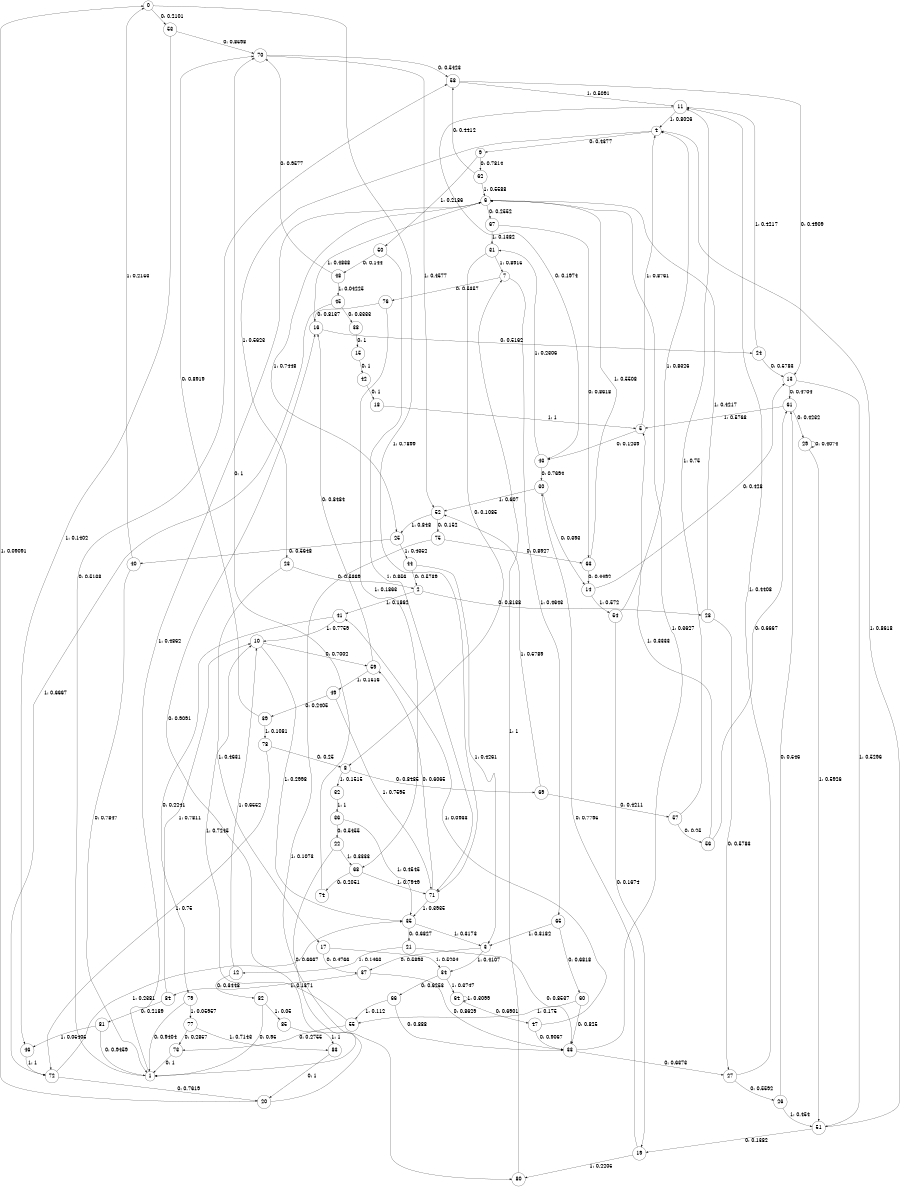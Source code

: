 digraph "ch5faceL10" {
size = "6,8.5";
ratio = "fill";
node [shape = circle];
node [fontsize = 24];
edge [fontsize = 24];
0 -> 53 [label = "0: 0.2101   "];
0 -> 71 [label = "1: 0.7899   "];
1 -> 58 [label = "0: 0.5138   "];
1 -> 6 [label = "1: 0.4862   "];
2 -> 28 [label = "0: 0.8138   "];
2 -> 41 [label = "1: 0.1862   "];
3 -> 37 [label = "0: 0.5893   "];
3 -> 34 [label = "1: 0.4107   "];
4 -> 9 [label = "0: 0.4377   "];
4 -> 23 [label = "1: 0.5623   "];
5 -> 43 [label = "0: 0.1239   "];
5 -> 4 [label = "1: 0.8761   "];
6 -> 67 [label = "0: 0.2552   "];
6 -> 25 [label = "1: 0.7448   "];
7 -> 76 [label = "0: 0.5357   "];
7 -> 65 [label = "1: 0.4643   "];
8 -> 69 [label = "0: 0.8485   "];
8 -> 32 [label = "1: 0.1515   "];
9 -> 62 [label = "0: 0.7814   "];
9 -> 50 [label = "1: 0.2186   "];
10 -> 59 [label = "0: 0.7002   "];
10 -> 35 [label = "1: 0.2998   "];
11 -> 43 [label = "0: 0.1974   "];
11 -> 4 [label = "1: 0.8026   "];
12 -> 82 [label = "0: 0.3448   "];
12 -> 10 [label = "1: 0.6552   "];
13 -> 61 [label = "0: 0.4704   "];
13 -> 51 [label = "1: 0.5296   "];
14 -> 13 [label = "0: 0.428    "];
14 -> 54 [label = "1: 0.572    "];
15 -> 42 [label = "0: 1        "];
16 -> 24 [label = "0: 0.5162   "];
16 -> 6 [label = "1: 0.4838   "];
17 -> 37 [label = "0: 0.4766   "];
17 -> 34 [label = "1: 0.5234   "];
18 -> 5 [label = "1: 1        "];
19 -> 30 [label = "0: 0.7795   "];
19 -> 80 [label = "1: 0.2205   "];
20 -> 16 [label = "0: 0.9091   "];
20 -> 0 [label = "1: 0.09091  "];
21 -> 33 [label = "0: 0.8537   "];
21 -> 12 [label = "1: 0.1463   "];
22 -> 1 [label = "0: 0.6667   "];
22 -> 68 [label = "1: 0.3333   "];
23 -> 2 [label = "0: 0.5369   "];
23 -> 17 [label = "1: 0.4631   "];
24 -> 13 [label = "0: 0.5783   "];
24 -> 11 [label = "1: 0.4217   "];
25 -> 40 [label = "0: 0.5648   "];
25 -> 44 [label = "1: 0.4352   "];
26 -> 61 [label = "0: 0.546    "];
26 -> 51 [label = "1: 0.454    "];
27 -> 26 [label = "0: 0.5592   "];
27 -> 11 [label = "1: 0.4408   "];
28 -> 27 [label = "0: 0.5783   "];
28 -> 6 [label = "1: 0.4217   "];
29 -> 29 [label = "0: 0.4074   "];
29 -> 51 [label = "1: 0.5926   "];
30 -> 14 [label = "0: 0.393    "];
30 -> 52 [label = "1: 0.607    "];
31 -> 8 [label = "0: 0.1085   "];
31 -> 7 [label = "1: 0.8915   "];
32 -> 36 [label = "1: 1        "];
33 -> 27 [label = "0: 0.6373   "];
33 -> 6 [label = "1: 0.3627   "];
34 -> 66 [label = "0: 0.6253   "];
34 -> 64 [label = "1: 0.3747   "];
35 -> 21 [label = "0: 0.6827   "];
35 -> 3 [label = "1: 0.3173   "];
36 -> 22 [label = "0: 0.5455   "];
36 -> 35 [label = "1: 0.4545   "];
37 -> 33 [label = "0: 0.8629   "];
37 -> 84 [label = "1: 0.1371   "];
38 -> 15 [label = "0: 1        "];
39 -> 70 [label = "0: 0.8919   "];
39 -> 78 [label = "1: 0.1081   "];
40 -> 1 [label = "0: 0.7847   "];
40 -> 0 [label = "1: 0.2153   "];
41 -> 79 [label = "0: 0.2241   "];
41 -> 10 [label = "1: 0.7759   "];
42 -> 18 [label = "0: 1        "];
43 -> 30 [label = "0: 0.7694   "];
43 -> 31 [label = "1: 0.2306   "];
44 -> 2 [label = "0: 0.5739   "];
44 -> 3 [label = "1: 0.4261   "];
45 -> 38 [label = "0: 0.3333   "];
45 -> 72 [label = "1: 0.6667   "];
46 -> 72 [label = "1: 1        "];
47 -> 33 [label = "0: 0.9067   "];
47 -> 41 [label = "1: 0.0933   "];
48 -> 70 [label = "0: 0.9577   "];
48 -> 45 [label = "1: 0.04225  "];
49 -> 39 [label = "0: 0.2405   "];
49 -> 71 [label = "1: 0.7595   "];
50 -> 48 [label = "0: 0.144    "];
50 -> 71 [label = "1: 0.856    "];
51 -> 19 [label = "0: 0.1382   "];
51 -> 4 [label = "1: 0.8618   "];
52 -> 75 [label = "0: 0.152    "];
52 -> 25 [label = "1: 0.848    "];
53 -> 70 [label = "0: 0.8598   "];
53 -> 46 [label = "1: 0.1402   "];
54 -> 19 [label = "0: 0.1674   "];
54 -> 4 [label = "1: 0.8326   "];
55 -> 73 [label = "0: 0.2755   "];
55 -> 10 [label = "1: 0.7245   "];
56 -> 61 [label = "0: 0.6667   "];
56 -> 5 [label = "1: 0.3333   "];
57 -> 56 [label = "0: 0.25     "];
57 -> 11 [label = "1: 0.75     "];
58 -> 13 [label = "0: 0.4909   "];
58 -> 11 [label = "1: 0.5091   "];
59 -> 16 [label = "0: 0.8484   "];
59 -> 49 [label = "1: 0.1516   "];
60 -> 33 [label = "0: 0.825    "];
60 -> 55 [label = "1: 0.175    "];
61 -> 29 [label = "0: 0.4232   "];
61 -> 5 [label = "1: 0.5768   "];
62 -> 58 [label = "0: 0.4412   "];
62 -> 6 [label = "1: 0.5588   "];
63 -> 14 [label = "0: 0.4492   "];
63 -> 6 [label = "1: 0.5508   "];
64 -> 47 [label = "0: 0.6901   "];
64 -> 64 [label = "1: 0.3099   "];
65 -> 60 [label = "0: 0.6818   "];
65 -> 3 [label = "1: 0.3182   "];
66 -> 33 [label = "0: 0.888    "];
66 -> 55 [label = "1: 0.112    "];
67 -> 63 [label = "0: 0.8618   "];
67 -> 31 [label = "1: 0.1382   "];
68 -> 74 [label = "0: 0.2051   "];
68 -> 71 [label = "1: 0.7949   "];
69 -> 57 [label = "0: 0.4211   "];
69 -> 52 [label = "1: 0.5789   "];
70 -> 58 [label = "0: 0.5423   "];
70 -> 52 [label = "1: 0.4577   "];
71 -> 59 [label = "0: 0.6065   "];
71 -> 35 [label = "1: 0.3935   "];
72 -> 20 [label = "0: 0.7619   "];
72 -> 35 [label = "1: 0.2381   "];
73 -> 1 [label = "0: 1        "];
74 -> 70 [label = "0: 1        "];
75 -> 63 [label = "0: 0.8927   "];
75 -> 80 [label = "1: 0.1073   "];
76 -> 16 [label = "0: 0.8137   "];
76 -> 68 [label = "1: 0.1863   "];
77 -> 73 [label = "0: 0.2857   "];
77 -> 83 [label = "1: 0.7143   "];
78 -> 8 [label = "0: 0.25     "];
78 -> 72 [label = "1: 0.75     "];
79 -> 1 [label = "0: 0.9404   "];
79 -> 77 [label = "1: 0.05957  "];
80 -> 7 [label = "1: 1        "];
81 -> 1 [label = "0: 0.9459   "];
81 -> 46 [label = "1: 0.05405  "];
82 -> 1 [label = "0: 0.95     "];
82 -> 85 [label = "1: 0.05     "];
83 -> 20 [label = "0: 1        "];
84 -> 81 [label = "0: 0.2189   "];
84 -> 10 [label = "1: 0.7811   "];
85 -> 83 [label = "1: 1        "];
}